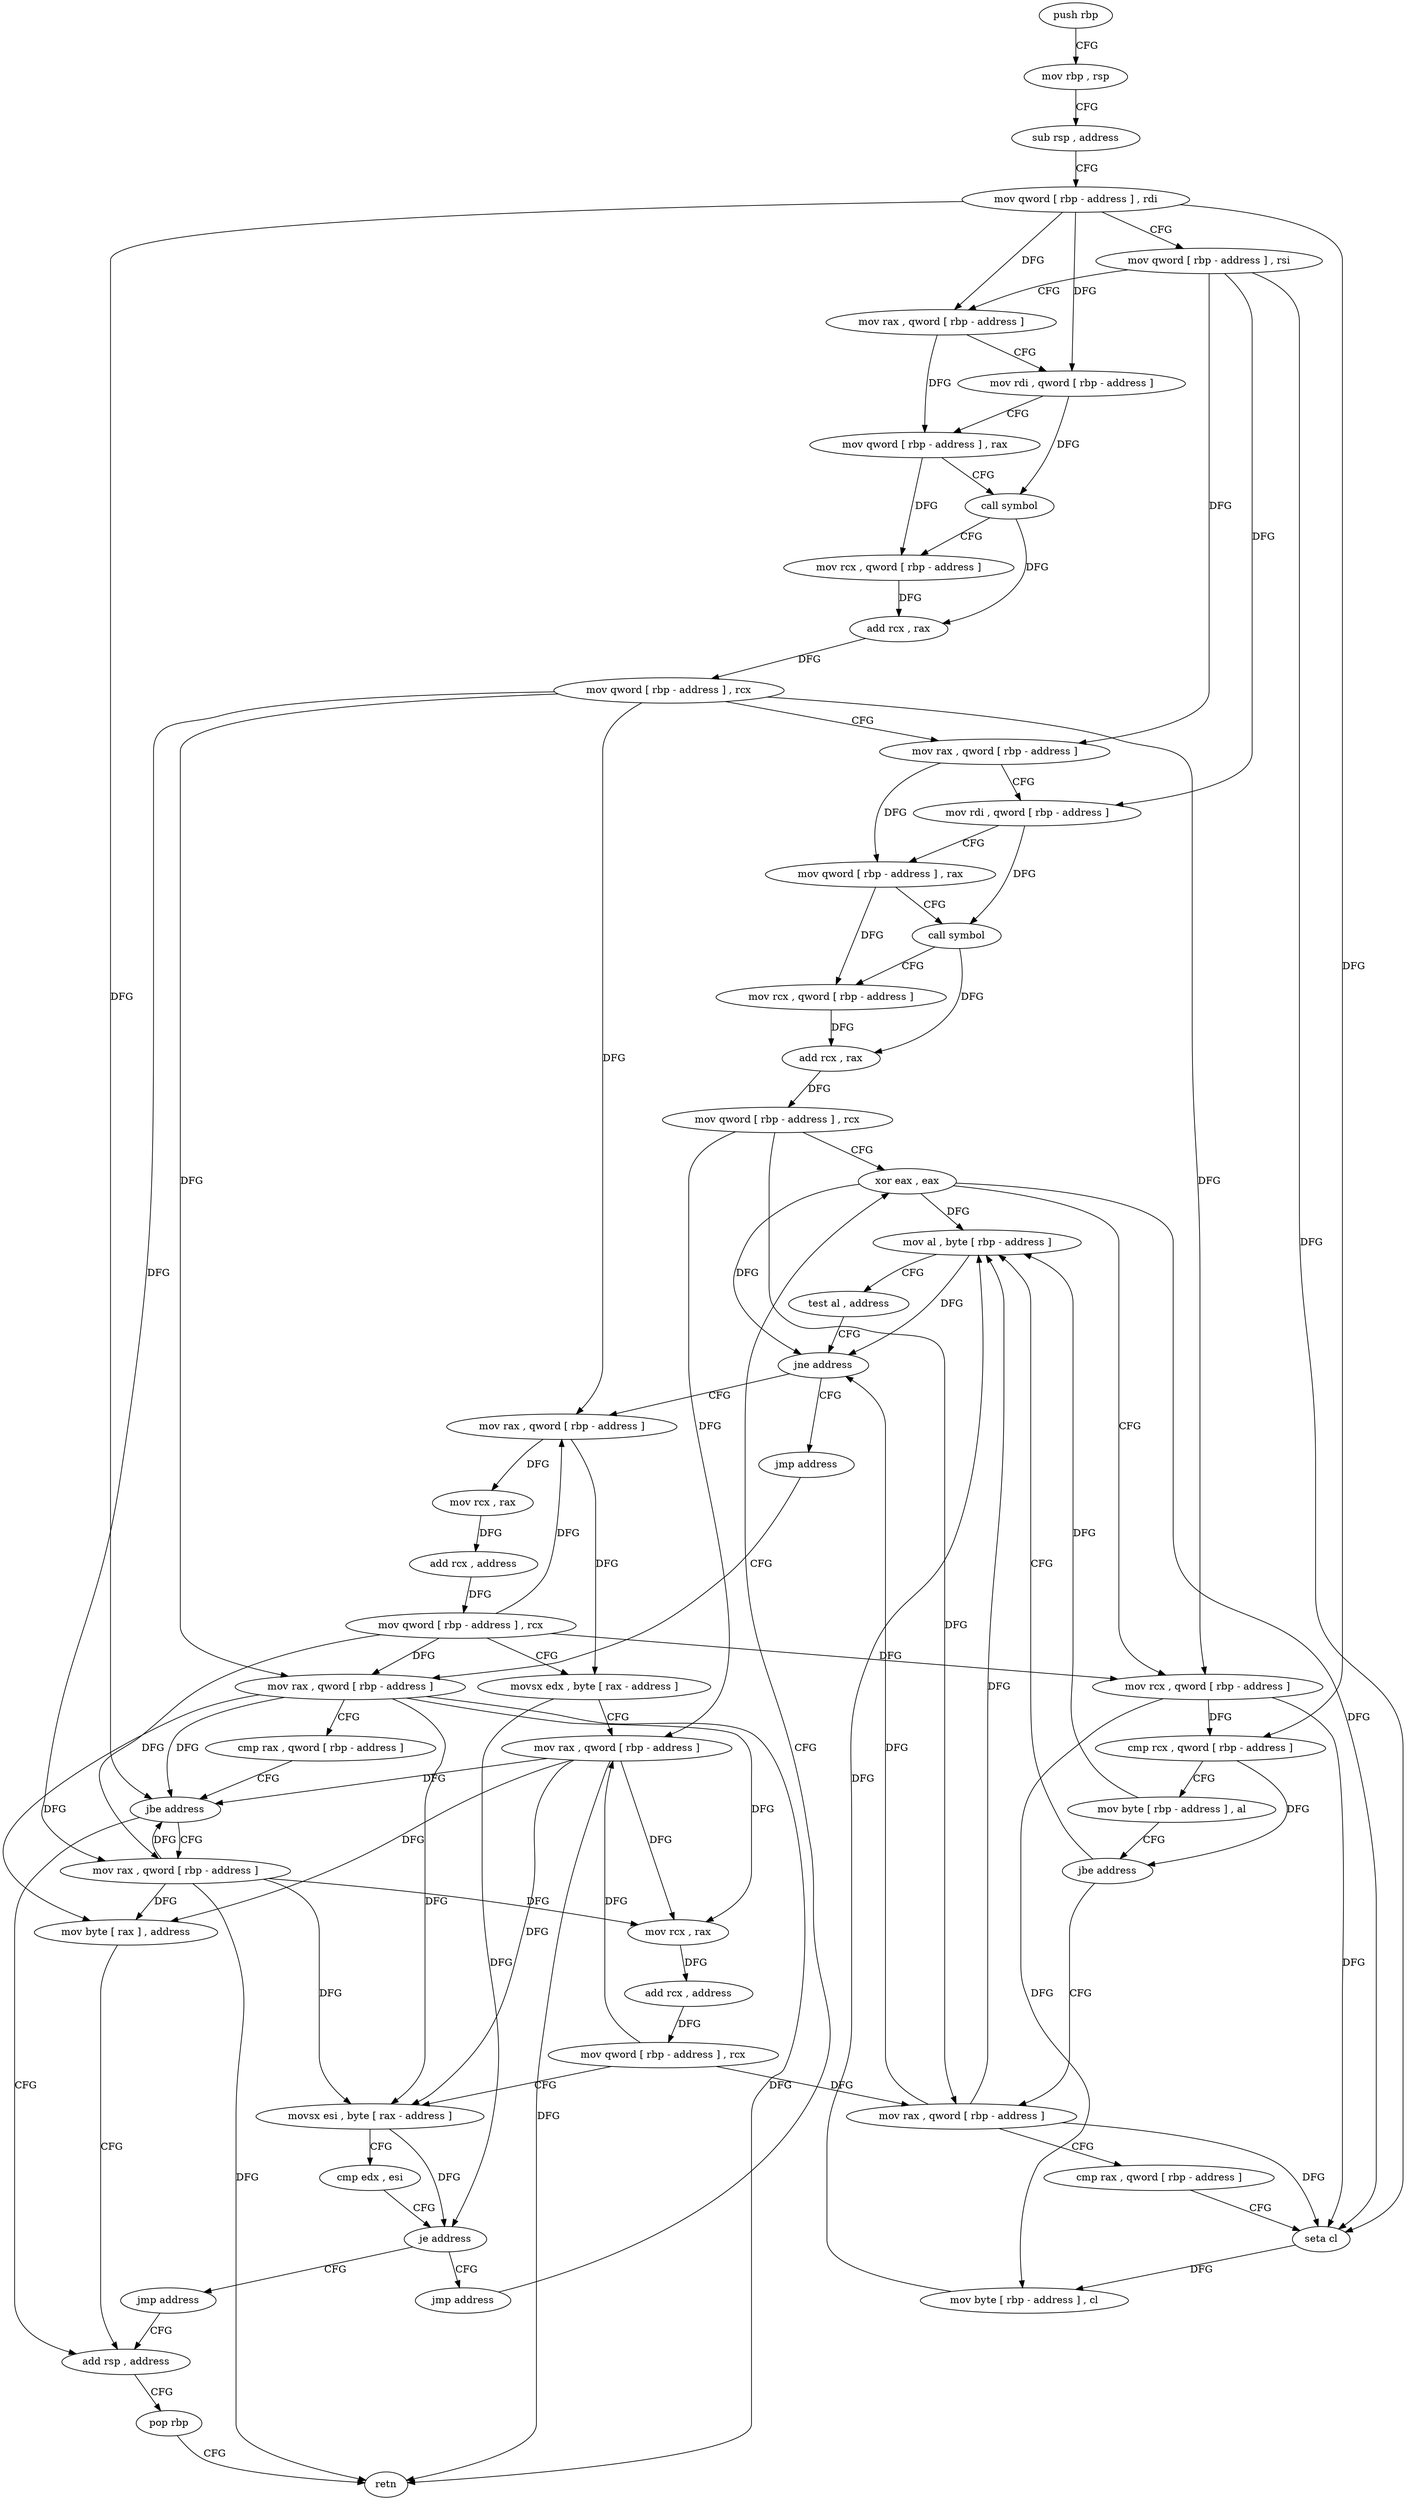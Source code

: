digraph "func" {
"4201248" [label = "push rbp" ]
"4201249" [label = "mov rbp , rsp" ]
"4201252" [label = "sub rsp , address" ]
"4201256" [label = "mov qword [ rbp - address ] , rdi" ]
"4201260" [label = "mov qword [ rbp - address ] , rsi" ]
"4201264" [label = "mov rax , qword [ rbp - address ]" ]
"4201268" [label = "mov rdi , qword [ rbp - address ]" ]
"4201272" [label = "mov qword [ rbp - address ] , rax" ]
"4201276" [label = "call symbol" ]
"4201281" [label = "mov rcx , qword [ rbp - address ]" ]
"4201285" [label = "add rcx , rax" ]
"4201288" [label = "mov qword [ rbp - address ] , rcx" ]
"4201292" [label = "mov rax , qword [ rbp - address ]" ]
"4201296" [label = "mov rdi , qword [ rbp - address ]" ]
"4201300" [label = "mov qword [ rbp - address ] , rax" ]
"4201304" [label = "call symbol" ]
"4201309" [label = "mov rcx , qword [ rbp - address ]" ]
"4201313" [label = "add rcx , rax" ]
"4201316" [label = "mov qword [ rbp - address ] , rcx" ]
"4201320" [label = "xor eax , eax" ]
"4201353" [label = "mov al , byte [ rbp - address ]" ]
"4201356" [label = "test al , address" ]
"4201358" [label = "jne address" ]
"4201369" [label = "mov rax , qword [ rbp - address ]" ]
"4201364" [label = "jmp address" ]
"4201339" [label = "mov rax , qword [ rbp - address ]" ]
"4201343" [label = "cmp rax , qword [ rbp - address ]" ]
"4201347" [label = "seta cl" ]
"4201350" [label = "mov byte [ rbp - address ] , cl" ]
"4201373" [label = "mov rcx , rax" ]
"4201376" [label = "add rcx , address" ]
"4201383" [label = "mov qword [ rbp - address ] , rcx" ]
"4201387" [label = "movsx edx , byte [ rax - address ]" ]
"4201391" [label = "mov rax , qword [ rbp - address ]" ]
"4201395" [label = "mov rcx , rax" ]
"4201398" [label = "add rcx , address" ]
"4201405" [label = "mov qword [ rbp - address ] , rcx" ]
"4201409" [label = "movsx esi , byte [ rax - address ]" ]
"4201413" [label = "cmp edx , esi" ]
"4201415" [label = "je address" ]
"4201426" [label = "jmp address" ]
"4201421" [label = "jmp address" ]
"4201431" [label = "mov rax , qword [ rbp - address ]" ]
"4201452" [label = "add rsp , address" ]
"4201435" [label = "cmp rax , qword [ rbp - address ]" ]
"4201439" [label = "jbe address" ]
"4201445" [label = "mov rax , qword [ rbp - address ]" ]
"4201322" [label = "mov rcx , qword [ rbp - address ]" ]
"4201326" [label = "cmp rcx , qword [ rbp - address ]" ]
"4201330" [label = "mov byte [ rbp - address ] , al" ]
"4201333" [label = "jbe address" ]
"4201456" [label = "pop rbp" ]
"4201457" [label = "retn" ]
"4201449" [label = "mov byte [ rax ] , address" ]
"4201248" -> "4201249" [ label = "CFG" ]
"4201249" -> "4201252" [ label = "CFG" ]
"4201252" -> "4201256" [ label = "CFG" ]
"4201256" -> "4201260" [ label = "CFG" ]
"4201256" -> "4201264" [ label = "DFG" ]
"4201256" -> "4201268" [ label = "DFG" ]
"4201256" -> "4201326" [ label = "DFG" ]
"4201256" -> "4201439" [ label = "DFG" ]
"4201260" -> "4201264" [ label = "CFG" ]
"4201260" -> "4201292" [ label = "DFG" ]
"4201260" -> "4201296" [ label = "DFG" ]
"4201260" -> "4201347" [ label = "DFG" ]
"4201264" -> "4201268" [ label = "CFG" ]
"4201264" -> "4201272" [ label = "DFG" ]
"4201268" -> "4201272" [ label = "CFG" ]
"4201268" -> "4201276" [ label = "DFG" ]
"4201272" -> "4201276" [ label = "CFG" ]
"4201272" -> "4201281" [ label = "DFG" ]
"4201276" -> "4201281" [ label = "CFG" ]
"4201276" -> "4201285" [ label = "DFG" ]
"4201281" -> "4201285" [ label = "DFG" ]
"4201285" -> "4201288" [ label = "DFG" ]
"4201288" -> "4201292" [ label = "CFG" ]
"4201288" -> "4201322" [ label = "DFG" ]
"4201288" -> "4201369" [ label = "DFG" ]
"4201288" -> "4201431" [ label = "DFG" ]
"4201288" -> "4201445" [ label = "DFG" ]
"4201292" -> "4201296" [ label = "CFG" ]
"4201292" -> "4201300" [ label = "DFG" ]
"4201296" -> "4201300" [ label = "CFG" ]
"4201296" -> "4201304" [ label = "DFG" ]
"4201300" -> "4201304" [ label = "CFG" ]
"4201300" -> "4201309" [ label = "DFG" ]
"4201304" -> "4201309" [ label = "CFG" ]
"4201304" -> "4201313" [ label = "DFG" ]
"4201309" -> "4201313" [ label = "DFG" ]
"4201313" -> "4201316" [ label = "DFG" ]
"4201316" -> "4201320" [ label = "CFG" ]
"4201316" -> "4201339" [ label = "DFG" ]
"4201316" -> "4201391" [ label = "DFG" ]
"4201320" -> "4201322" [ label = "CFG" ]
"4201320" -> "4201353" [ label = "DFG" ]
"4201320" -> "4201358" [ label = "DFG" ]
"4201320" -> "4201347" [ label = "DFG" ]
"4201353" -> "4201356" [ label = "CFG" ]
"4201353" -> "4201358" [ label = "DFG" ]
"4201356" -> "4201358" [ label = "CFG" ]
"4201358" -> "4201369" [ label = "CFG" ]
"4201358" -> "4201364" [ label = "CFG" ]
"4201369" -> "4201373" [ label = "DFG" ]
"4201369" -> "4201387" [ label = "DFG" ]
"4201364" -> "4201431" [ label = "CFG" ]
"4201339" -> "4201343" [ label = "CFG" ]
"4201339" -> "4201358" [ label = "DFG" ]
"4201339" -> "4201353" [ label = "DFG" ]
"4201339" -> "4201347" [ label = "DFG" ]
"4201343" -> "4201347" [ label = "CFG" ]
"4201347" -> "4201350" [ label = "DFG" ]
"4201350" -> "4201353" [ label = "DFG" ]
"4201373" -> "4201376" [ label = "DFG" ]
"4201376" -> "4201383" [ label = "DFG" ]
"4201383" -> "4201387" [ label = "CFG" ]
"4201383" -> "4201322" [ label = "DFG" ]
"4201383" -> "4201369" [ label = "DFG" ]
"4201383" -> "4201431" [ label = "DFG" ]
"4201383" -> "4201445" [ label = "DFG" ]
"4201387" -> "4201391" [ label = "CFG" ]
"4201387" -> "4201415" [ label = "DFG" ]
"4201391" -> "4201395" [ label = "DFG" ]
"4201391" -> "4201409" [ label = "DFG" ]
"4201391" -> "4201439" [ label = "DFG" ]
"4201391" -> "4201457" [ label = "DFG" ]
"4201391" -> "4201449" [ label = "DFG" ]
"4201395" -> "4201398" [ label = "DFG" ]
"4201398" -> "4201405" [ label = "DFG" ]
"4201405" -> "4201409" [ label = "CFG" ]
"4201405" -> "4201339" [ label = "DFG" ]
"4201405" -> "4201391" [ label = "DFG" ]
"4201409" -> "4201413" [ label = "CFG" ]
"4201409" -> "4201415" [ label = "DFG" ]
"4201413" -> "4201415" [ label = "CFG" ]
"4201415" -> "4201426" [ label = "CFG" ]
"4201415" -> "4201421" [ label = "CFG" ]
"4201426" -> "4201320" [ label = "CFG" ]
"4201421" -> "4201452" [ label = "CFG" ]
"4201431" -> "4201435" [ label = "CFG" ]
"4201431" -> "4201395" [ label = "DFG" ]
"4201431" -> "4201409" [ label = "DFG" ]
"4201431" -> "4201439" [ label = "DFG" ]
"4201431" -> "4201457" [ label = "DFG" ]
"4201431" -> "4201449" [ label = "DFG" ]
"4201452" -> "4201456" [ label = "CFG" ]
"4201435" -> "4201439" [ label = "CFG" ]
"4201439" -> "4201452" [ label = "CFG" ]
"4201439" -> "4201445" [ label = "CFG" ]
"4201445" -> "4201449" [ label = "DFG" ]
"4201445" -> "4201395" [ label = "DFG" ]
"4201445" -> "4201409" [ label = "DFG" ]
"4201445" -> "4201439" [ label = "DFG" ]
"4201445" -> "4201457" [ label = "DFG" ]
"4201322" -> "4201326" [ label = "DFG" ]
"4201322" -> "4201347" [ label = "DFG" ]
"4201322" -> "4201350" [ label = "DFG" ]
"4201326" -> "4201330" [ label = "CFG" ]
"4201326" -> "4201333" [ label = "DFG" ]
"4201330" -> "4201333" [ label = "CFG" ]
"4201330" -> "4201353" [ label = "DFG" ]
"4201333" -> "4201353" [ label = "CFG" ]
"4201333" -> "4201339" [ label = "CFG" ]
"4201456" -> "4201457" [ label = "CFG" ]
"4201449" -> "4201452" [ label = "CFG" ]
}
